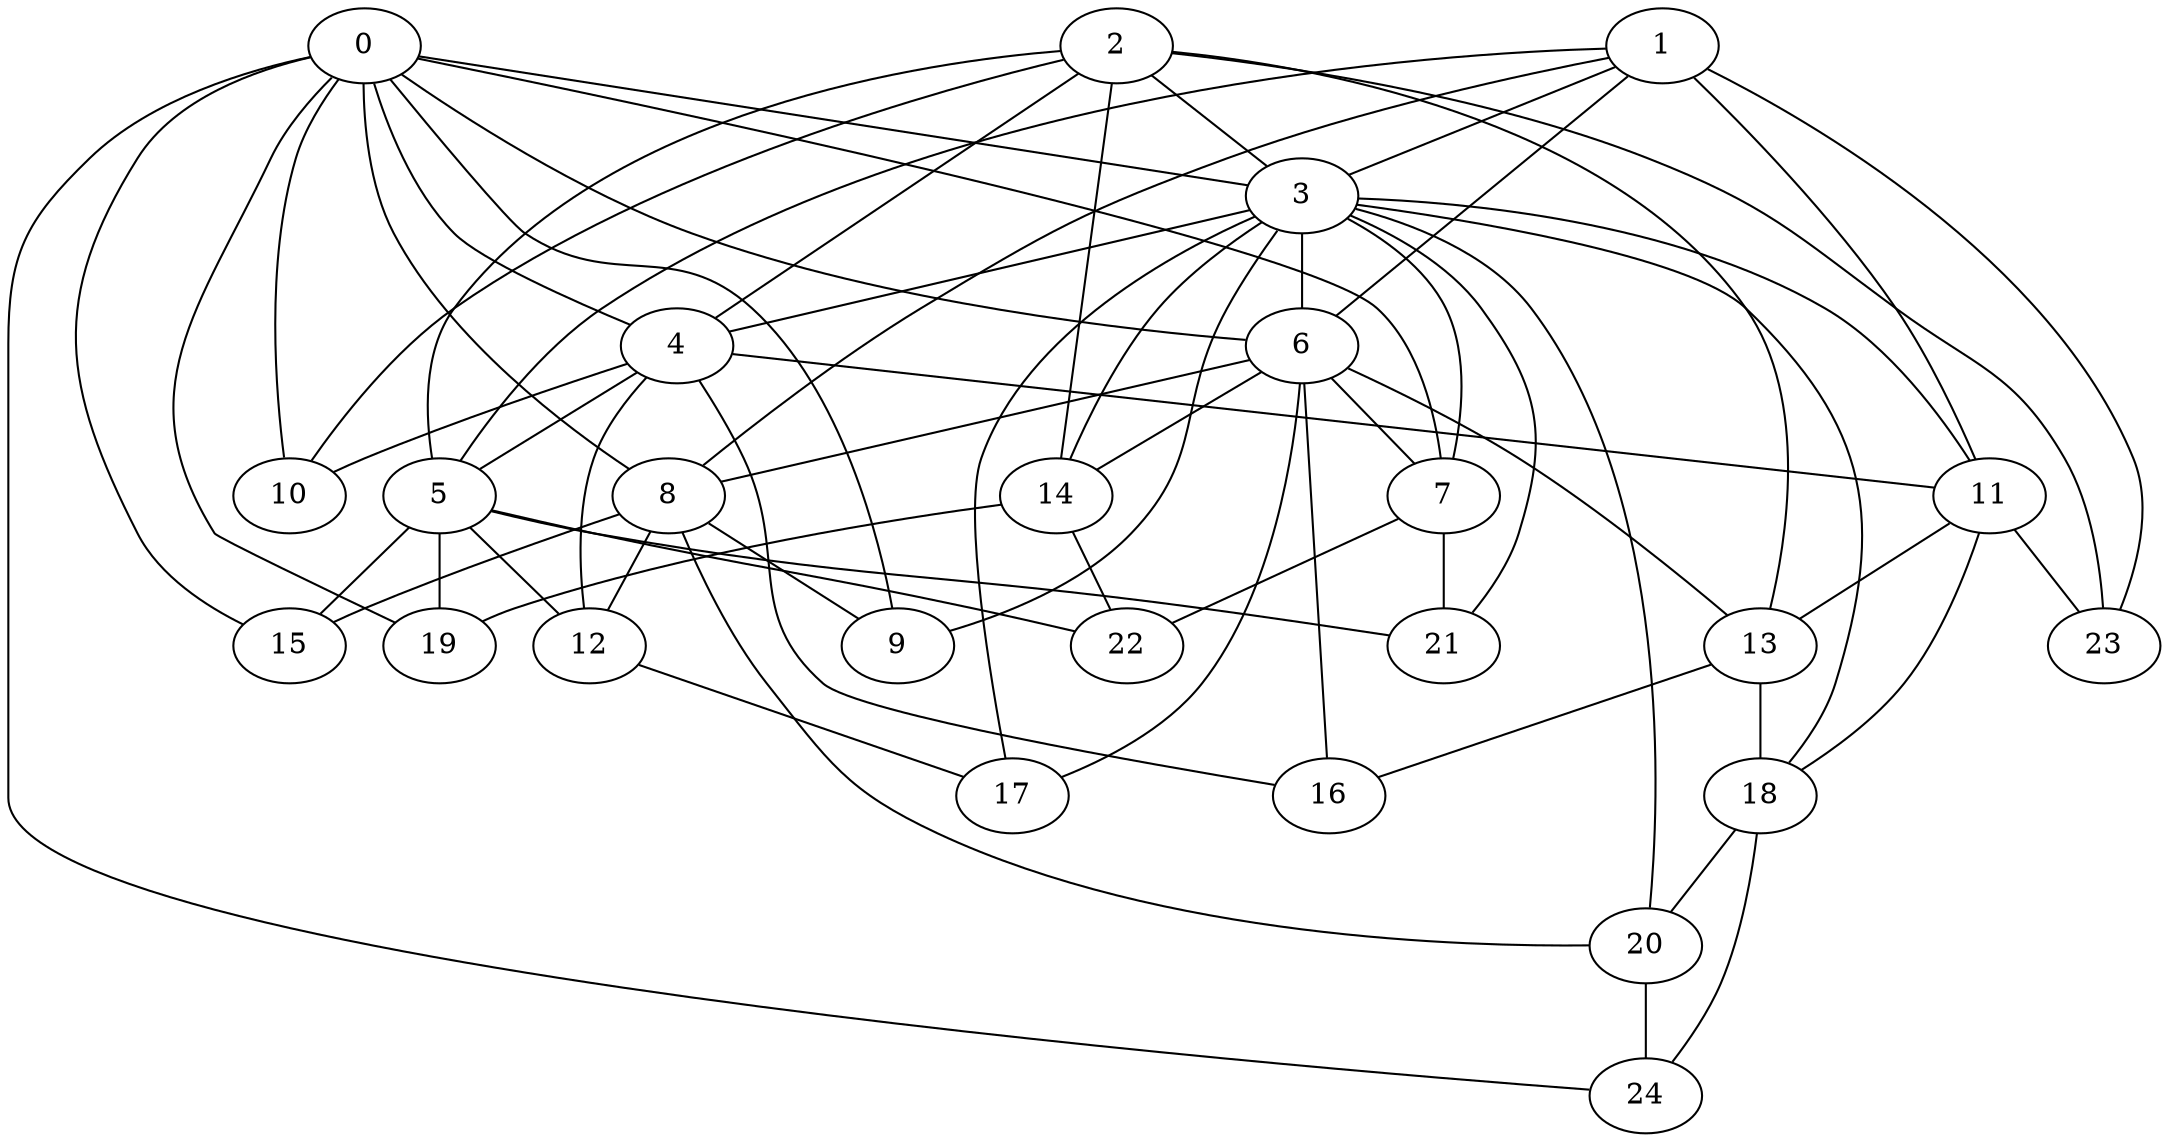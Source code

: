strict graph "barabasi_albert_graph(25,3)" {
0;
1;
2;
3;
4;
5;
6;
7;
8;
9;
10;
11;
12;
13;
14;
15;
16;
17;
18;
19;
20;
21;
22;
23;
24;
0 -- 3  [is_available=True, prob="1.0"];
0 -- 4  [is_available=True, prob="0.777822886201"];
0 -- 6  [is_available=True, prob="1.0"];
0 -- 7  [is_available=True, prob="0.510984315635"];
0 -- 8  [is_available=True, prob="0.849907098827"];
0 -- 9  [is_available=True, prob="1.0"];
0 -- 10  [is_available=True, prob="0.334696288148"];
0 -- 15  [is_available=True, prob="1.0"];
0 -- 19  [is_available=True, prob="0.849391667561"];
0 -- 24  [is_available=True, prob="0.429035090156"];
1 -- 3  [is_available=True, prob="0.998995784927"];
1 -- 5  [is_available=True, prob="0.724256886356"];
1 -- 6  [is_available=True, prob="0.16967185693"];
1 -- 8  [is_available=True, prob="0.758102536184"];
1 -- 11  [is_available=True, prob="0.361238156872"];
1 -- 23  [is_available=True, prob="0.363100011027"];
2 -- 3  [is_available=True, prob="0.818180849971"];
2 -- 4  [is_available=True, prob="0.719934440558"];
2 -- 5  [is_available=True, prob="1.0"];
2 -- 10  [is_available=True, prob="0.64747681297"];
2 -- 13  [is_available=True, prob="1.0"];
2 -- 14  [is_available=True, prob="0.556396702281"];
2 -- 23  [is_available=True, prob="1.0"];
3 -- 4  [is_available=True, prob="0.201936997665"];
3 -- 6  [is_available=True, prob="0.44080425784"];
3 -- 7  [is_available=True, prob="1.0"];
3 -- 9  [is_available=True, prob="0.0473713986553"];
3 -- 11  [is_available=True, prob="1.0"];
3 -- 14  [is_available=True, prob="0.0211588426405"];
3 -- 17  [is_available=True, prob="1.0"];
3 -- 18  [is_available=True, prob="0.0681947208761"];
3 -- 20  [is_available=True, prob="0.521907086882"];
3 -- 21  [is_available=True, prob="0.112794622697"];
4 -- 5  [is_available=True, prob="0.0201662345391"];
4 -- 10  [is_available=True, prob="0.504981133008"];
4 -- 11  [is_available=True, prob="1.0"];
4 -- 12  [is_available=True, prob="0.929483420843"];
4 -- 16  [is_available=True, prob="0.228407439074"];
5 -- 12  [is_available=True, prob="0.483143882322"];
5 -- 15  [is_available=True, prob="1.0"];
5 -- 19  [is_available=True, prob="0.582442983853"];
5 -- 21  [is_available=True, prob="0.82604838989"];
5 -- 22  [is_available=True, prob="0.192791818391"];
6 -- 7  [is_available=True, prob="1.0"];
6 -- 8  [is_available=True, prob="0.0828889094992"];
6 -- 13  [is_available=True, prob="0.111388742316"];
6 -- 14  [is_available=True, prob="0.1712294813"];
6 -- 16  [is_available=True, prob="0.802719258593"];
6 -- 17  [is_available=True, prob="1.0"];
7 -- 22  [is_available=True, prob="1.0"];
7 -- 21  [is_available=True, prob="0.672873704669"];
8 -- 9  [is_available=True, prob="0.652708599048"];
8 -- 12  [is_available=True, prob="0.683458340513"];
8 -- 15  [is_available=True, prob="0.359822020511"];
8 -- 20  [is_available=True, prob="0.658759076466"];
11 -- 13  [is_available=True, prob="1.0"];
11 -- 18  [is_available=True, prob="0.493215519802"];
11 -- 23  [is_available=True, prob="0.695781816814"];
12 -- 17  [is_available=True, prob="0.280685509594"];
13 -- 16  [is_available=True, prob="0.318935302172"];
13 -- 18  [is_available=True, prob="0.863298422579"];
14 -- 19  [is_available=True, prob="0.653096059506"];
14 -- 22  [is_available=True, prob="1.0"];
18 -- 24  [is_available=True, prob="1.0"];
18 -- 20  [is_available=True, prob="0.544802549677"];
20 -- 24  [is_available=True, prob="1.0"];
}
